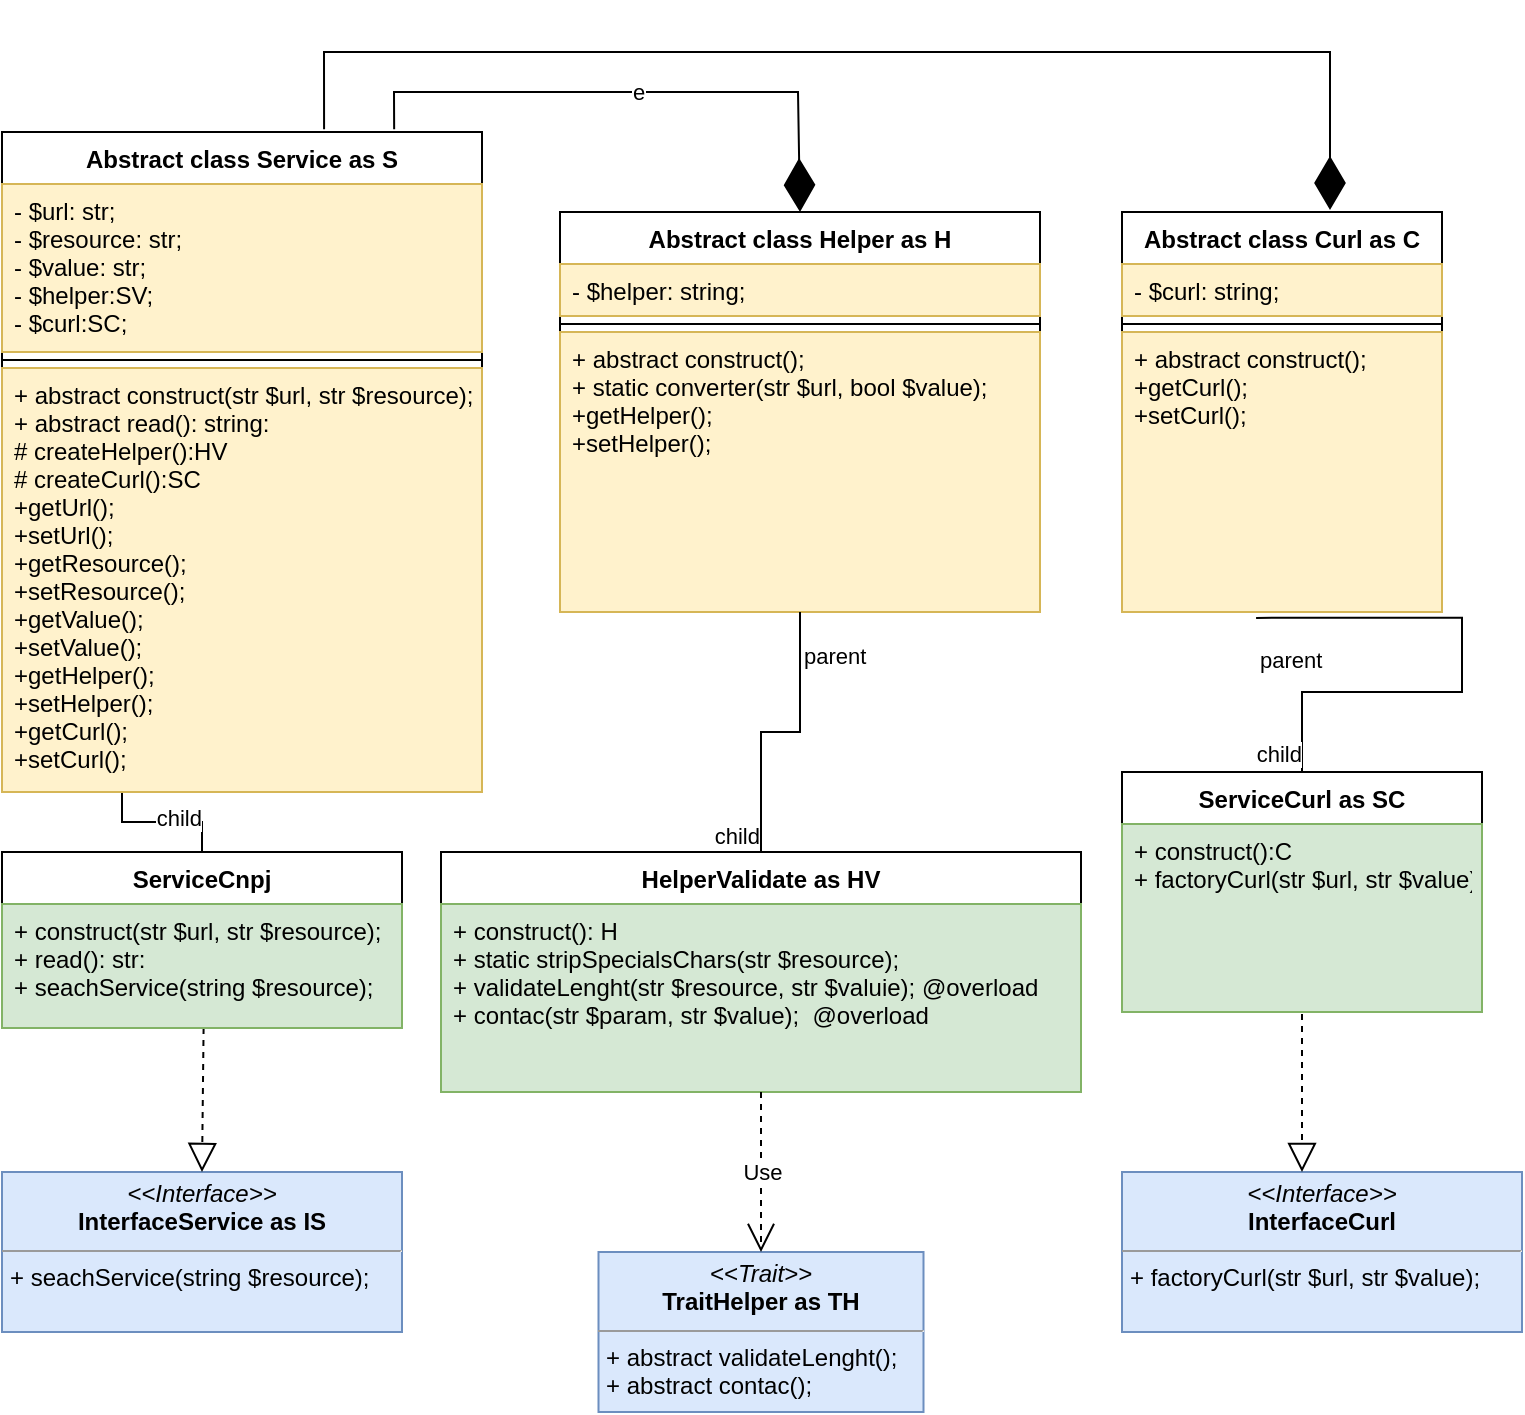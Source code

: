 <mxfile version="20.3.3" type="device"><diagram id="0jk9DB2vYz_REY7XgFNp" name="Página-1"><mxGraphModel dx="1102" dy="614" grid="1" gridSize="10" guides="1" tooltips="1" connect="1" arrows="1" fold="1" page="1" pageScale="1" pageWidth="827" pageHeight="1169" math="0" shadow="0"><root><mxCell id="0"/><mxCell id="1" parent="0"/><mxCell id="ElijnvSCV2ZmZi4cabtV-5" value="&lt;p style=&quot;margin:0px;margin-top:4px;text-align:center;&quot;&gt;&lt;i&gt;&amp;lt;&amp;lt;Interface&amp;gt;&amp;gt;&lt;/i&gt;&lt;br&gt;&lt;b&gt;InterfaceService as IS&lt;/b&gt;&lt;/p&gt;&lt;hr size=&quot;1&quot;&gt;&lt;p style=&quot;margin:0px;margin-left:4px;&quot;&gt;+ seachService(string $resource);&lt;br&gt;&lt;/p&gt;" style="verticalAlign=top;align=left;overflow=fill;fontSize=12;fontFamily=Helvetica;html=1;fillColor=#dae8fc;strokeColor=#6c8ebf;gradientColor=none;" parent="1" vertex="1"><mxGeometry x="40" y="600" width="200" height="80" as="geometry"/></mxCell><mxCell id="ElijnvSCV2ZmZi4cabtV-6" value="" style="endArrow=block;dashed=1;endFill=0;endSize=12;html=1;rounded=0;entryX=0.5;entryY=0;entryDx=0;entryDy=0;exitX=0.504;exitY=1;exitDx=0;exitDy=0;exitPerimeter=0;" parent="1" source="-1Iq2R5ClO103ZTQDiG9-12" target="ElijnvSCV2ZmZi4cabtV-5" edge="1"><mxGeometry width="160" relative="1" as="geometry"><mxPoint x="160" y="240" as="sourcePoint"/><mxPoint x="688" y="360" as="targetPoint"/></mxGeometry></mxCell><mxCell id="1Hk7i2YlJBKF0ZAvjTTF-3" value="" style="endArrow=none;html=1;edgeStyle=orthogonalEdgeStyle;rounded=0;entryX=0.5;entryY=0;entryDx=0;entryDy=0;exitX=0.25;exitY=1;exitDx=0;exitDy=0;" parent="1" source="-1Iq2R5ClO103ZTQDiG9-13" target="-1Iq2R5ClO103ZTQDiG9-9" edge="1"><mxGeometry relative="1" as="geometry"><mxPoint x="250" y="390" as="sourcePoint"/><mxPoint x="152.8" y="119.04" as="targetPoint"/></mxGeometry></mxCell><mxCell id="1Hk7i2YlJBKF0ZAvjTTF-4" value="parent" style="edgeLabel;resizable=0;html=1;align=left;verticalAlign=bottom;" parent="1Hk7i2YlJBKF0ZAvjTTF-3" connectable="0" vertex="1"><mxGeometry x="-1" relative="1" as="geometry"><mxPoint x="-60" y="-10" as="offset"/></mxGeometry></mxCell><mxCell id="1Hk7i2YlJBKF0ZAvjTTF-5" value="child" style="edgeLabel;resizable=0;html=1;align=right;verticalAlign=bottom;" parent="1Hk7i2YlJBKF0ZAvjTTF-3" connectable="0" vertex="1"><mxGeometry x="1" relative="1" as="geometry"><mxPoint y="-9" as="offset"/></mxGeometry></mxCell><mxCell id="-1Iq2R5ClO103ZTQDiG9-9" value="ServiceCnpj" style="swimlane;fontStyle=1;align=center;verticalAlign=top;childLayout=stackLayout;horizontal=1;startSize=26;horizontalStack=0;resizeParent=1;resizeParentMax=0;resizeLast=0;collapsible=1;marginBottom=0;fontColor=#000000;" parent="1" vertex="1"><mxGeometry x="40" y="440" width="200" height="88" as="geometry"><mxRectangle x="40" y="150" width="100" height="30" as="alternateBounds"/></mxGeometry></mxCell><mxCell id="-1Iq2R5ClO103ZTQDiG9-12" value="+ construct(str $url, str $resource);&#10;+ read(): str:&#10;+ seachService(string $resource);" style="text;strokeColor=#82b366;fillColor=#d5e8d4;align=left;verticalAlign=top;spacingLeft=4;spacingRight=4;overflow=hidden;rotatable=0;points=[[0,0.5],[1,0.5]];portConstraint=eastwest;" parent="-1Iq2R5ClO103ZTQDiG9-9" vertex="1"><mxGeometry y="26" width="200" height="62" as="geometry"/></mxCell><mxCell id="-1Iq2R5ClO103ZTQDiG9-13" value="Abstract class Service as S" style="swimlane;fontStyle=1;align=center;verticalAlign=top;childLayout=stackLayout;horizontal=1;startSize=26;horizontalStack=0;resizeParent=1;resizeParentMax=0;resizeLast=0;collapsible=1;marginBottom=0;fontColor=#000000;" parent="1" vertex="1"><mxGeometry x="40" y="80" width="240" height="330" as="geometry"/></mxCell><mxCell id="-1Iq2R5ClO103ZTQDiG9-14" value="- $url: str;&#10;- $resource: str;&#10;- $value: str;&#10;- $helper:SV;&#10;- $curl:SC;&#10;" style="text;strokeColor=#d6b656;fillColor=#fff2cc;align=left;verticalAlign=top;spacingLeft=4;spacingRight=4;overflow=hidden;rotatable=0;points=[[0,0.5],[1,0.5]];portConstraint=eastwest;" parent="-1Iq2R5ClO103ZTQDiG9-13" vertex="1"><mxGeometry y="26" width="240" height="84" as="geometry"/></mxCell><mxCell id="-1Iq2R5ClO103ZTQDiG9-15" value="" style="line;strokeWidth=1;fillColor=none;align=left;verticalAlign=middle;spacingTop=-1;spacingLeft=3;spacingRight=3;rotatable=0;labelPosition=right;points=[];portConstraint=eastwest;strokeColor=inherit;fontColor=#000000;" parent="-1Iq2R5ClO103ZTQDiG9-13" vertex="1"><mxGeometry y="110" width="240" height="8" as="geometry"/></mxCell><mxCell id="-1Iq2R5ClO103ZTQDiG9-16" value="+ abstract construct(str $url, str $resource);&#10;+ abstract read(): string:&#10;# createHelper():HV&#10;# createCurl():SC&#10;+getUrl();&#10;+setUrl();&#10;+getResource();&#10;+setResource();&#10;+getValue();&#10;+setValue();&#10;+getHelper();&#10;+setHelper();&#10;+getCurl();&#10;+setCurl();&#10;" style="text;strokeColor=#d6b656;fillColor=#fff2cc;align=left;verticalAlign=top;spacingLeft=4;spacingRight=4;overflow=hidden;rotatable=0;points=[[0,0.5],[1,0.5]];portConstraint=eastwest;" parent="-1Iq2R5ClO103ZTQDiG9-13" vertex="1"><mxGeometry y="118" width="240" height="212" as="geometry"/></mxCell><mxCell id="-1Iq2R5ClO103ZTQDiG9-22" value="Abstract class Helper as H" style="swimlane;fontStyle=1;align=center;verticalAlign=top;childLayout=stackLayout;horizontal=1;startSize=26;horizontalStack=0;resizeParent=1;resizeParentMax=0;resizeLast=0;collapsible=1;marginBottom=0;fontColor=#000000;gradientColor=none;" parent="1" vertex="1"><mxGeometry x="319" y="120" width="240" height="200" as="geometry"/></mxCell><mxCell id="-1Iq2R5ClO103ZTQDiG9-23" value="- $helper: string;" style="text;strokeColor=#d6b656;fillColor=#fff2cc;align=left;verticalAlign=top;spacingLeft=4;spacingRight=4;overflow=hidden;rotatable=0;points=[[0,0.5],[1,0.5]];portConstraint=eastwest;" parent="-1Iq2R5ClO103ZTQDiG9-22" vertex="1"><mxGeometry y="26" width="240" height="26" as="geometry"/></mxCell><mxCell id="-1Iq2R5ClO103ZTQDiG9-24" value="" style="line;strokeWidth=1;fillColor=none;align=left;verticalAlign=middle;spacingTop=-1;spacingLeft=3;spacingRight=3;rotatable=0;labelPosition=right;points=[];portConstraint=eastwest;strokeColor=inherit;fontColor=#000000;" parent="-1Iq2R5ClO103ZTQDiG9-22" vertex="1"><mxGeometry y="52" width="240" height="8" as="geometry"/></mxCell><mxCell id="-1Iq2R5ClO103ZTQDiG9-25" value="+ abstract construct();&#10;+ static converter(str $url, bool $value);&#10;+getHelper();&#10;+setHelper();&#10;" style="text;strokeColor=#d6b656;fillColor=#fff2cc;align=left;verticalAlign=top;spacingLeft=4;spacingRight=4;overflow=hidden;rotatable=0;points=[[0,0.5],[1,0.5]];portConstraint=eastwest;" parent="-1Iq2R5ClO103ZTQDiG9-22" vertex="1"><mxGeometry y="60" width="240" height="140" as="geometry"/></mxCell><mxCell id="-1Iq2R5ClO103ZTQDiG9-27" value="&lt;p style=&quot;margin:0px;margin-top:4px;text-align:center;&quot;&gt;&lt;i&gt;&amp;lt;&amp;lt;Trait&amp;gt;&amp;gt;&lt;/i&gt;&lt;br&gt;&lt;b&gt;TraitHelper as TH&lt;/b&gt;&lt;/p&gt;&lt;hr size=&quot;1&quot;&gt;&lt;p style=&quot;margin:0px;margin-left:4px;&quot;&gt;&lt;span style=&quot;background-color: initial;&quot;&gt;+ abstract validateLenght();&lt;/span&gt;&lt;br&gt;&lt;/p&gt;&lt;p style=&quot;margin:0px;margin-left:4px;&quot;&gt;+ abstract contac();&lt;span style=&quot;background-color: initial;&quot;&gt;&lt;br&gt;&lt;/span&gt;&lt;/p&gt;&lt;p style=&quot;margin:0px;margin-left:4px;&quot;&gt;&lt;br&gt;&lt;/p&gt;" style="verticalAlign=top;align=left;overflow=fill;fontSize=12;fontFamily=Helvetica;html=1;fillColor=#dae8fc;strokeColor=#6c8ebf;" parent="1" vertex="1"><mxGeometry x="338.25" y="640" width="162.5" height="80" as="geometry"/></mxCell><mxCell id="-1Iq2R5ClO103ZTQDiG9-28" value="HelperValidate as HV" style="swimlane;fontStyle=1;align=center;verticalAlign=top;childLayout=stackLayout;horizontal=1;startSize=26;horizontalStack=0;resizeParent=1;resizeParentMax=0;resizeLast=0;collapsible=1;marginBottom=0;fontColor=#000000;gradientColor=none;" parent="1" vertex="1"><mxGeometry x="259.5" y="440" width="320" height="120" as="geometry"/></mxCell><mxCell id="-1Iq2R5ClO103ZTQDiG9-31" value="+ construct(): H&#10;+ static stripSpecialsChars(str $resource);&#10;+ validateLenght(str $resource, str $valuie); @overload&#10;+ contac(str $param, str $value);  @overload&#10;" style="text;strokeColor=#82b366;fillColor=#d5e8d4;align=left;verticalAlign=top;spacingLeft=4;spacingRight=4;overflow=hidden;rotatable=0;points=[[0,0.5],[1,0.5]];portConstraint=eastwest;" parent="-1Iq2R5ClO103ZTQDiG9-28" vertex="1"><mxGeometry y="26" width="320" height="94" as="geometry"/></mxCell><mxCell id="-1Iq2R5ClO103ZTQDiG9-32" value="Use" style="endArrow=open;endSize=12;dashed=1;html=1;rounded=0;fontColor=#000000;entryX=0.5;entryY=0;entryDx=0;entryDy=0;exitX=0.5;exitY=1;exitDx=0;exitDy=0;" parent="1" source="-1Iq2R5ClO103ZTQDiG9-28" target="-1Iq2R5ClO103ZTQDiG9-27" edge="1"><mxGeometry width="160" relative="1" as="geometry"><mxPoint x="330" y="550" as="sourcePoint"/><mxPoint x="490" y="550" as="targetPoint"/></mxGeometry></mxCell><mxCell id="-1Iq2R5ClO103ZTQDiG9-33" value="" style="endArrow=none;html=1;edgeStyle=orthogonalEdgeStyle;rounded=0;fontColor=#000000;entryX=0.5;entryY=0;entryDx=0;entryDy=0;exitX=0.5;exitY=1;exitDx=0;exitDy=0;" parent="1" source="-1Iq2R5ClO103ZTQDiG9-22" target="-1Iq2R5ClO103ZTQDiG9-28" edge="1"><mxGeometry relative="1" as="geometry"><mxPoint x="660" y="400" as="sourcePoint"/><mxPoint x="690" y="440" as="targetPoint"/></mxGeometry></mxCell><mxCell id="-1Iq2R5ClO103ZTQDiG9-34" value="parent" style="edgeLabel;resizable=0;html=1;align=left;verticalAlign=bottom;fontColor=#000000;gradientColor=none;" parent="-1Iq2R5ClO103ZTQDiG9-33" connectable="0" vertex="1"><mxGeometry x="-1" relative="1" as="geometry"><mxPoint y="30" as="offset"/></mxGeometry></mxCell><mxCell id="-1Iq2R5ClO103ZTQDiG9-35" value="child" style="edgeLabel;resizable=0;html=1;align=right;verticalAlign=bottom;fontColor=#000000;gradientColor=none;" parent="-1Iq2R5ClO103ZTQDiG9-33" connectable="0" vertex="1"><mxGeometry x="1" relative="1" as="geometry"/></mxCell><mxCell id="-1Iq2R5ClO103ZTQDiG9-36" value="e" style="endArrow=diamondThin;endFill=1;endSize=24;html=1;rounded=0;fontColor=#000000;exitX=0.817;exitY=-0.004;exitDx=0;exitDy=0;exitPerimeter=0;entryX=0.5;entryY=0;entryDx=0;entryDy=0;" parent="1" source="-1Iq2R5ClO103ZTQDiG9-13" target="-1Iq2R5ClO103ZTQDiG9-22" edge="1"><mxGeometry width="160" relative="1" as="geometry"><mxPoint x="240" y="70" as="sourcePoint"/><mxPoint x="438" y="70" as="targetPoint"/><Array as="points"><mxPoint x="236" y="60"/><mxPoint x="438" y="60"/></Array></mxGeometry></mxCell><mxCell id="jED6zdq5KqMPo_21zZsU-1" value="&lt;p style=&quot;margin:0px;margin-top:4px;text-align:center;&quot;&gt;&lt;i&gt;&amp;lt;&amp;lt;Interface&amp;gt;&amp;gt;&lt;/i&gt;&lt;br&gt;&lt;b&gt;InterfaceCurl&lt;/b&gt;&lt;/p&gt;&lt;hr size=&quot;1&quot;&gt;&lt;p style=&quot;margin:0px;margin-left:4px;&quot;&gt;+ factoryCurl(str $url, str $value);&lt;br&gt;&lt;br&gt;&lt;/p&gt;" style="verticalAlign=top;align=left;overflow=fill;fontSize=12;fontFamily=Helvetica;html=1;fillColor=#dae8fc;strokeColor=#6c8ebf;" parent="1" vertex="1"><mxGeometry x="600" y="600" width="200" height="80" as="geometry"/></mxCell><mxCell id="jED6zdq5KqMPo_21zZsU-13" value="Abstract class Curl as C" style="swimlane;fontStyle=1;align=center;verticalAlign=top;childLayout=stackLayout;horizontal=1;startSize=26;horizontalStack=0;resizeParent=1;resizeParentMax=0;resizeLast=0;collapsible=1;marginBottom=0;fontColor=#000000;gradientColor=none;" parent="1" vertex="1"><mxGeometry x="600" y="120" width="160" height="200" as="geometry"/></mxCell><mxCell id="jED6zdq5KqMPo_21zZsU-14" value="- $curl: string;" style="text;strokeColor=#d6b656;fillColor=#fff2cc;align=left;verticalAlign=top;spacingLeft=4;spacingRight=4;overflow=hidden;rotatable=0;points=[[0,0.5],[1,0.5]];portConstraint=eastwest;" parent="jED6zdq5KqMPo_21zZsU-13" vertex="1"><mxGeometry y="26" width="160" height="26" as="geometry"/></mxCell><mxCell id="jED6zdq5KqMPo_21zZsU-15" value="" style="line;strokeWidth=1;fillColor=none;align=left;verticalAlign=middle;spacingTop=-1;spacingLeft=3;spacingRight=3;rotatable=0;labelPosition=right;points=[];portConstraint=eastwest;strokeColor=inherit;fontColor=#000000;" parent="jED6zdq5KqMPo_21zZsU-13" vertex="1"><mxGeometry y="52" width="160" height="8" as="geometry"/></mxCell><mxCell id="jED6zdq5KqMPo_21zZsU-16" value="+ abstract construct();&#10;+getCurl();&#10;+setCurl();&#10;" style="text;strokeColor=#d6b656;fillColor=#fff2cc;align=left;verticalAlign=top;spacingLeft=4;spacingRight=4;overflow=hidden;rotatable=0;points=[[0,0.5],[1,0.5]];portConstraint=eastwest;" parent="jED6zdq5KqMPo_21zZsU-13" vertex="1"><mxGeometry y="60" width="160" height="140" as="geometry"/></mxCell><mxCell id="jED6zdq5KqMPo_21zZsU-17" value="" style="endArrow=diamondThin;endFill=1;endSize=24;html=1;rounded=0;entryX=0.65;entryY=-0.005;entryDx=0;entryDy=0;entryPerimeter=0;exitX=0.671;exitY=-0.004;exitDx=0;exitDy=0;exitPerimeter=0;" parent="1" source="-1Iq2R5ClO103ZTQDiG9-13" target="jED6zdq5KqMPo_21zZsU-13" edge="1"><mxGeometry width="160" relative="1" as="geometry"><mxPoint x="114" y="40" as="sourcePoint"/><mxPoint x="714" y="40" as="targetPoint"/><Array as="points"><mxPoint x="201" y="40"/><mxPoint x="704" y="40"/></Array></mxGeometry></mxCell><mxCell id="jED6zdq5KqMPo_21zZsU-18" value="ServiceCurl as SC" style="swimlane;fontStyle=1;align=center;verticalAlign=top;childLayout=stackLayout;horizontal=1;startSize=26;horizontalStack=0;resizeParent=1;resizeParentMax=0;resizeLast=0;collapsible=1;marginBottom=0;fontColor=#000000;gradientColor=none;" parent="1" vertex="1"><mxGeometry x="600" y="400" width="180" height="120" as="geometry"/></mxCell><mxCell id="jED6zdq5KqMPo_21zZsU-19" value="+ construct():C&#10;+ factoryCurl(str $url, str $value);&#10;" style="text;strokeColor=#82b366;fillColor=#d5e8d4;align=left;verticalAlign=top;spacingLeft=4;spacingRight=4;overflow=hidden;rotatable=0;points=[[0,0.5],[1,0.5]];portConstraint=eastwest;" parent="jED6zdq5KqMPo_21zZsU-18" vertex="1"><mxGeometry y="26" width="180" height="94" as="geometry"/></mxCell><mxCell id="jED6zdq5KqMPo_21zZsU-20" value="" style="endArrow=block;dashed=1;endFill=0;endSize=12;html=1;rounded=0;entryX=0.45;entryY=0;entryDx=0;entryDy=0;exitX=0.5;exitY=1.011;exitDx=0;exitDy=0;exitPerimeter=0;entryPerimeter=0;" parent="1" source="jED6zdq5KqMPo_21zZsU-19" target="jED6zdq5KqMPo_21zZsU-1" edge="1"><mxGeometry width="160" relative="1" as="geometry"><mxPoint x="690.3" y="530" as="sourcePoint"/><mxPoint x="689.5" y="602" as="targetPoint"/></mxGeometry></mxCell><mxCell id="jED6zdq5KqMPo_21zZsU-21" value="" style="endArrow=none;html=1;edgeStyle=orthogonalEdgeStyle;rounded=0;fontColor=#000000;entryX=0.5;entryY=0;entryDx=0;entryDy=0;exitX=0.419;exitY=1.021;exitDx=0;exitDy=0;exitPerimeter=0;" parent="1" source="jED6zdq5KqMPo_21zZsU-16" target="jED6zdq5KqMPo_21zZsU-18" edge="1"><mxGeometry relative="1" as="geometry"><mxPoint x="674.75" y="320" as="sourcePoint"/><mxPoint x="677.25" y="400" as="targetPoint"/></mxGeometry></mxCell><mxCell id="jED6zdq5KqMPo_21zZsU-22" value="parent" style="edgeLabel;resizable=0;html=1;align=left;verticalAlign=bottom;fontColor=#000000;gradientColor=none;" parent="jED6zdq5KqMPo_21zZsU-21" connectable="0" vertex="1"><mxGeometry x="-1" relative="1" as="geometry"><mxPoint y="30" as="offset"/></mxGeometry></mxCell><mxCell id="jED6zdq5KqMPo_21zZsU-23" value="child" style="edgeLabel;resizable=0;html=1;align=right;verticalAlign=bottom;fontColor=#000000;gradientColor=none;" parent="jED6zdq5KqMPo_21zZsU-21" connectable="0" vertex="1"><mxGeometry x="1" relative="1" as="geometry"/></mxCell></root></mxGraphModel></diagram></mxfile>